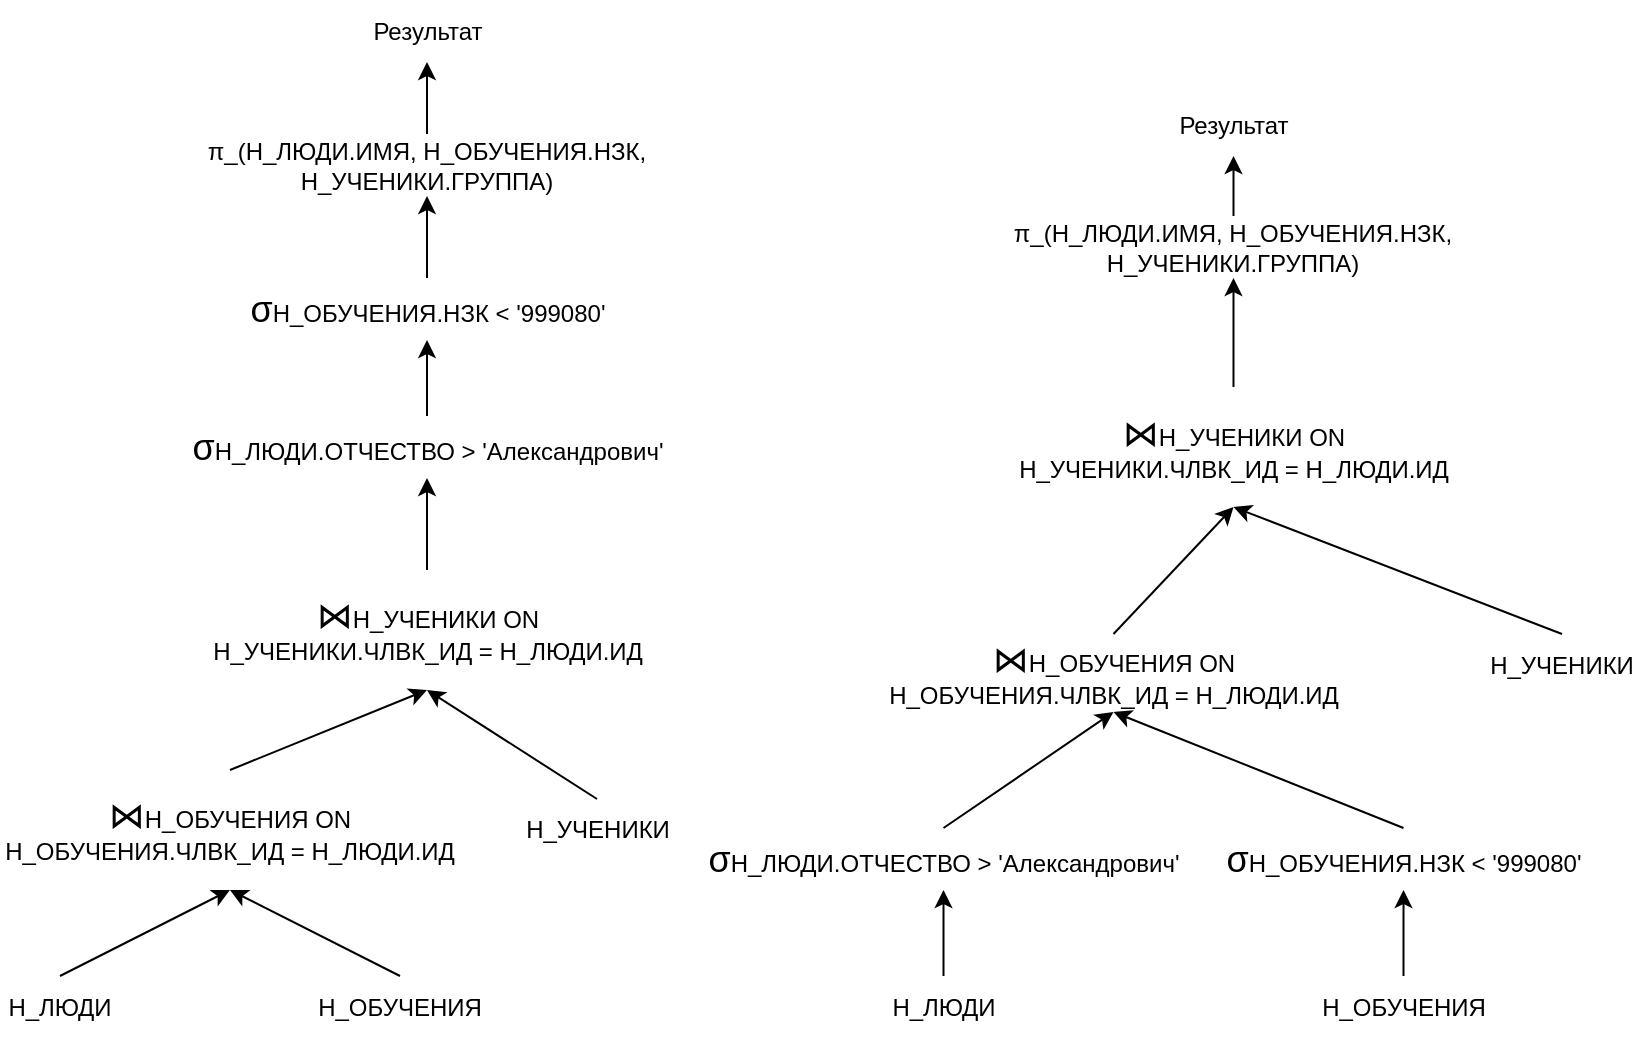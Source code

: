 <mxfile version="21.3.2" type="device">
  <diagram name="Page-1" id="gFbvtrG6Tz3VOzgD1uRf">
    <mxGraphModel dx="1317" dy="583" grid="1" gridSize="10" guides="1" tooltips="1" connect="1" arrows="1" fold="1" page="1" pageScale="1" pageWidth="850" pageHeight="1100" math="0" shadow="0">
      <root>
        <mxCell id="0" />
        <mxCell id="1" parent="0" />
        <mxCell id="m6OPP8jlobxMI2y-k1QJ-1" value="Н_ЛЮДИ" style="text;html=1;strokeColor=none;fillColor=none;align=center;verticalAlign=middle;whiteSpace=wrap;rounded=0;" parent="1" vertex="1">
          <mxGeometry x="9" y="501" width="60" height="31" as="geometry" />
        </mxCell>
        <mxCell id="m6OPP8jlobxMI2y-k1QJ-2" value="Н_ОБУЧЕНИЯ" style="text;html=1;strokeColor=none;fillColor=none;align=center;verticalAlign=middle;whiteSpace=wrap;rounded=0;" parent="1" vertex="1">
          <mxGeometry x="179" y="501" width="60" height="31" as="geometry" />
        </mxCell>
        <mxCell id="m6OPP8jlobxMI2y-k1QJ-4" value="" style="endArrow=classic;html=1;rounded=0;exitX=0.5;exitY=0;exitDx=0;exitDy=0;entryX=0.5;entryY=1;entryDx=0;entryDy=0;" parent="1" source="m6OPP8jlobxMI2y-k1QJ-1" target="m6OPP8jlobxMI2y-k1QJ-7" edge="1">
          <mxGeometry width="50" height="50" relative="1" as="geometry">
            <mxPoint x="239" y="401" as="sourcePoint" />
            <mxPoint x="127" y="462.0" as="targetPoint" />
          </mxGeometry>
        </mxCell>
        <mxCell id="m6OPP8jlobxMI2y-k1QJ-6" value="" style="endArrow=classic;html=1;rounded=0;exitX=0.5;exitY=0;exitDx=0;exitDy=0;entryX=0.5;entryY=1;entryDx=0;entryDy=0;" parent="1" source="m6OPP8jlobxMI2y-k1QJ-2" target="m6OPP8jlobxMI2y-k1QJ-7" edge="1">
          <mxGeometry width="50" height="50" relative="1" as="geometry">
            <mxPoint x="189" y="401" as="sourcePoint" />
            <mxPoint x="127" y="462.0" as="targetPoint" />
          </mxGeometry>
        </mxCell>
        <mxCell id="m6OPP8jlobxMI2y-k1QJ-7" value="&lt;font style=&quot;font-size: 18px;&quot;&gt;⋈&lt;/font&gt;Н_ОБУЧЕНИЯ ON Н_ОБУЧЕНИЯ.ЧЛВК_ИД = Н_ЛЮДИ.ИД" style="text;html=1;strokeColor=none;fillColor=none;align=center;verticalAlign=middle;whiteSpace=wrap;rounded=0;" parent="1" vertex="1">
          <mxGeometry x="9" y="398" width="230" height="60" as="geometry" />
        </mxCell>
        <mxCell id="m6OPP8jlobxMI2y-k1QJ-9" value="&lt;font style=&quot;font-size: 18px;&quot;&gt;σ&lt;/font&gt;Н_ЛЮДИ.ОТЧЕСТВО &amp;gt; &#39;Александрович&#39;" style="text;html=1;strokeColor=none;fillColor=none;align=center;verticalAlign=middle;whiteSpace=wrap;rounded=0;" parent="1" vertex="1">
          <mxGeometry x="101.75" y="221" width="241.5" height="31" as="geometry" />
        </mxCell>
        <mxCell id="m6OPP8jlobxMI2y-k1QJ-10" value="&lt;font style=&quot;font-size: 18px;&quot;&gt;σ&lt;/font&gt;Н_ОБУЧЕНИЯ.НЗК &amp;lt; &#39;999080&#39;" style="text;html=1;strokeColor=none;fillColor=none;align=center;verticalAlign=middle;whiteSpace=wrap;rounded=0;" parent="1" vertex="1">
          <mxGeometry x="131.75" y="152" width="181.5" height="31" as="geometry" />
        </mxCell>
        <mxCell id="m6OPP8jlobxMI2y-k1QJ-11" value="" style="endArrow=classic;html=1;rounded=0;entryX=0.5;entryY=1;entryDx=0;entryDy=0;exitX=0.5;exitY=0;exitDx=0;exitDy=0;" parent="1" source="m6OPP8jlobxMI2y-k1QJ-7" target="m6OPP8jlobxMI2y-k1QJ-37" edge="1">
          <mxGeometry width="50" height="50" relative="1" as="geometry">
            <mxPoint x="99" y="378" as="sourcePoint" />
            <mxPoint x="229" y="322.0" as="targetPoint" />
          </mxGeometry>
        </mxCell>
        <mxCell id="m6OPP8jlobxMI2y-k1QJ-12" value="" style="endArrow=classic;html=1;rounded=0;exitX=0.5;exitY=0;exitDx=0;exitDy=0;entryX=0.5;entryY=1;entryDx=0;entryDy=0;" parent="1" source="m6OPP8jlobxMI2y-k1QJ-37" target="m6OPP8jlobxMI2y-k1QJ-9" edge="1">
          <mxGeometry width="50" height="50" relative="1" as="geometry">
            <mxPoint x="229" y="291" as="sourcePoint" />
            <mxPoint x="164" y="331" as="targetPoint" />
          </mxGeometry>
        </mxCell>
        <mxCell id="m6OPP8jlobxMI2y-k1QJ-13" value="" style="endArrow=classic;html=1;rounded=0;exitX=0.5;exitY=0;exitDx=0;exitDy=0;entryX=0.5;entryY=1;entryDx=0;entryDy=0;" parent="1" source="m6OPP8jlobxMI2y-k1QJ-9" target="m6OPP8jlobxMI2y-k1QJ-10" edge="1">
          <mxGeometry width="50" height="50" relative="1" as="geometry">
            <mxPoint x="164" y="301" as="sourcePoint" />
            <mxPoint x="164" y="261" as="targetPoint" />
          </mxGeometry>
        </mxCell>
        <mxCell id="m6OPP8jlobxMI2y-k1QJ-14" value="Результат" style="text;html=1;strokeColor=none;fillColor=none;align=center;verticalAlign=middle;whiteSpace=wrap;rounded=0;" parent="1" vertex="1">
          <mxGeometry x="192.5" y="13" width="60" height="31" as="geometry" />
        </mxCell>
        <mxCell id="m6OPP8jlobxMI2y-k1QJ-15" value="" style="endArrow=classic;html=1;rounded=0;exitX=0.5;exitY=0;exitDx=0;exitDy=0;entryX=0.5;entryY=1;entryDx=0;entryDy=0;" parent="1" source="m6OPP8jlobxMI2y-k1QJ-10" target="lh5B-mBKNamE_A2fynEn-2" edge="1">
          <mxGeometry width="50" height="50" relative="1" as="geometry">
            <mxPoint x="154" y="152" as="sourcePoint" />
            <mxPoint x="222.5" y="114" as="targetPoint" />
          </mxGeometry>
        </mxCell>
        <mxCell id="m6OPP8jlobxMI2y-k1QJ-35" value="Н_УЧЕНИКИ" style="text;html=1;strokeColor=none;fillColor=none;align=center;verticalAlign=middle;whiteSpace=wrap;rounded=0;" parent="1" vertex="1">
          <mxGeometry x="277.5" y="412.5" width="60" height="31" as="geometry" />
        </mxCell>
        <mxCell id="m6OPP8jlobxMI2y-k1QJ-37" value="&lt;font style=&quot;font-size: 18px;&quot;&gt;⋈&lt;/font&gt;Н_УЧЕНИКИ ON &lt;font style=&quot;font-size: 18px;&quot;&gt;&lt;/font&gt;Н_УЧЕНИКИ.ЧЛВК_ИД = Н_ЛЮДИ.ИД" style="text;html=1;strokeColor=none;fillColor=none;align=center;verticalAlign=middle;whiteSpace=wrap;rounded=0;" parent="1" vertex="1">
          <mxGeometry x="107.5" y="298" width="230" height="60" as="geometry" />
        </mxCell>
        <mxCell id="m6OPP8jlobxMI2y-k1QJ-38" value="" style="endArrow=classic;html=1;rounded=0;entryX=0.5;entryY=1;entryDx=0;entryDy=0;exitX=0.5;exitY=0;exitDx=0;exitDy=0;" parent="1" source="m6OPP8jlobxMI2y-k1QJ-35" target="m6OPP8jlobxMI2y-k1QJ-37" edge="1">
          <mxGeometry width="50" height="50" relative="1" as="geometry">
            <mxPoint x="329" y="468" as="sourcePoint" />
            <mxPoint x="619" y="408" as="targetPoint" />
          </mxGeometry>
        </mxCell>
        <mxCell id="m6OPP8jlobxMI2y-k1QJ-39" value="Н_ЛЮДИ" style="text;html=1;strokeColor=none;fillColor=none;align=center;verticalAlign=middle;whiteSpace=wrap;rounded=0;" parent="1" vertex="1">
          <mxGeometry x="450.75" y="501" width="60" height="31" as="geometry" />
        </mxCell>
        <mxCell id="m6OPP8jlobxMI2y-k1QJ-40" value="Н_ОБУЧЕНИЯ" style="text;html=1;strokeColor=none;fillColor=none;align=center;verticalAlign=middle;whiteSpace=wrap;rounded=0;" parent="1" vertex="1">
          <mxGeometry x="680.75" y="501" width="60" height="31" as="geometry" />
        </mxCell>
        <mxCell id="m6OPP8jlobxMI2y-k1QJ-41" value="" style="endArrow=classic;html=1;rounded=0;exitX=0.5;exitY=0;exitDx=0;exitDy=0;entryX=0.5;entryY=1;entryDx=0;entryDy=0;" parent="1" source="m6OPP8jlobxMI2y-k1QJ-39" target="m6OPP8jlobxMI2y-k1QJ-44" edge="1">
          <mxGeometry width="50" height="50" relative="1" as="geometry">
            <mxPoint x="590" y="401" as="sourcePoint" />
            <mxPoint x="420" y="400" as="targetPoint" />
          </mxGeometry>
        </mxCell>
        <mxCell id="m6OPP8jlobxMI2y-k1QJ-42" value="" style="endArrow=classic;html=1;rounded=0;exitX=0.5;exitY=0;exitDx=0;exitDy=0;entryX=0.5;entryY=1;entryDx=0;entryDy=0;" parent="1" source="m6OPP8jlobxMI2y-k1QJ-40" target="m6OPP8jlobxMI2y-k1QJ-45" edge="1">
          <mxGeometry width="50" height="50" relative="1" as="geometry">
            <mxPoint x="540" y="401" as="sourcePoint" />
            <mxPoint x="650" y="410" as="targetPoint" />
          </mxGeometry>
        </mxCell>
        <mxCell id="m6OPP8jlobxMI2y-k1QJ-43" value="&lt;font style=&quot;font-size: 18px;&quot;&gt;⋈&lt;/font&gt;Н_ОБУЧЕНИЯ ON Н_ОБУЧЕНИЯ.ЧЛВК_ИД = Н_ЛЮДИ.ИД" style="text;html=1;strokeColor=none;fillColor=none;align=center;verticalAlign=middle;whiteSpace=wrap;rounded=0;" parent="1" vertex="1">
          <mxGeometry x="450.75" y="330" width="230" height="39" as="geometry" />
        </mxCell>
        <mxCell id="m6OPP8jlobxMI2y-k1QJ-44" value="&lt;font style=&quot;font-size: 18px;&quot;&gt;σ&lt;/font&gt;Н_ЛЮДИ.ОТЧЕСТВО &amp;gt; &#39;Александрович&#39;" style="text;html=1;strokeColor=none;fillColor=none;align=center;verticalAlign=middle;whiteSpace=wrap;rounded=0;" parent="1" vertex="1">
          <mxGeometry x="360" y="427" width="241.5" height="31" as="geometry" />
        </mxCell>
        <mxCell id="m6OPP8jlobxMI2y-k1QJ-45" value="&lt;font style=&quot;font-size: 18px;&quot;&gt;σ&lt;/font&gt;Н_ОБУЧЕНИЯ.НЗК &amp;lt; &#39;999080&#39;" style="text;html=1;strokeColor=none;fillColor=none;align=center;verticalAlign=middle;whiteSpace=wrap;rounded=0;" parent="1" vertex="1">
          <mxGeometry x="620" y="427" width="181.5" height="31" as="geometry" />
        </mxCell>
        <mxCell id="m6OPP8jlobxMI2y-k1QJ-46" value="" style="endArrow=classic;html=1;rounded=0;entryX=0.5;entryY=1;entryDx=0;entryDy=0;exitX=0.5;exitY=0;exitDx=0;exitDy=0;" parent="1" source="m6OPP8jlobxMI2y-k1QJ-43" target="m6OPP8jlobxMI2y-k1QJ-52" edge="1">
          <mxGeometry width="50" height="50" relative="1" as="geometry">
            <mxPoint x="450" y="378" as="sourcePoint" />
            <mxPoint x="580" y="322.0" as="targetPoint" />
          </mxGeometry>
        </mxCell>
        <mxCell id="m6OPP8jlobxMI2y-k1QJ-49" value="Результат" style="text;html=1;strokeColor=none;fillColor=none;align=center;verticalAlign=middle;whiteSpace=wrap;rounded=0;" parent="1" vertex="1">
          <mxGeometry x="595.75" y="60" width="60" height="31" as="geometry" />
        </mxCell>
        <mxCell id="m6OPP8jlobxMI2y-k1QJ-51" value="Н_УЧЕНИКИ" style="text;html=1;strokeColor=none;fillColor=none;align=center;verticalAlign=middle;whiteSpace=wrap;rounded=0;" parent="1" vertex="1">
          <mxGeometry x="760" y="330" width="60" height="31" as="geometry" />
        </mxCell>
        <mxCell id="m6OPP8jlobxMI2y-k1QJ-52" value="&lt;font style=&quot;font-size: 18px;&quot;&gt;⋈&lt;/font&gt;Н_УЧЕНИКИ ON &lt;font style=&quot;font-size: 18px;&quot;&gt;&lt;/font&gt;Н_УЧЕНИКИ.ЧЛВК_ИД = Н_ЛЮДИ.ИД" style="text;html=1;strokeColor=none;fillColor=none;align=center;verticalAlign=middle;whiteSpace=wrap;rounded=0;" parent="1" vertex="1">
          <mxGeometry x="510.75" y="206.5" width="230" height="60" as="geometry" />
        </mxCell>
        <mxCell id="m6OPP8jlobxMI2y-k1QJ-53" value="" style="endArrow=classic;html=1;rounded=0;entryX=0.5;entryY=1;entryDx=0;entryDy=0;exitX=0.5;exitY=0;exitDx=0;exitDy=0;" parent="1" source="m6OPP8jlobxMI2y-k1QJ-51" target="m6OPP8jlobxMI2y-k1QJ-52" edge="1">
          <mxGeometry width="50" height="50" relative="1" as="geometry">
            <mxPoint x="680" y="468" as="sourcePoint" />
            <mxPoint x="970" y="408" as="targetPoint" />
          </mxGeometry>
        </mxCell>
        <mxCell id="m6OPP8jlobxMI2y-k1QJ-55" value="" style="endArrow=classic;html=1;rounded=0;exitX=0.5;exitY=0;exitDx=0;exitDy=0;entryX=0.5;entryY=1;entryDx=0;entryDy=0;" parent="1" source="m6OPP8jlobxMI2y-k1QJ-45" target="m6OPP8jlobxMI2y-k1QJ-43" edge="1">
          <mxGeometry width="50" height="50" relative="1" as="geometry">
            <mxPoint x="609.31" y="510" as="sourcePoint" />
            <mxPoint x="609.31" y="398" as="targetPoint" />
          </mxGeometry>
        </mxCell>
        <mxCell id="m6OPP8jlobxMI2y-k1QJ-56" value="" style="endArrow=classic;html=1;rounded=0;exitX=0.5;exitY=0;exitDx=0;exitDy=0;entryX=0.5;entryY=1;entryDx=0;entryDy=0;" parent="1" source="m6OPP8jlobxMI2y-k1QJ-44" target="m6OPP8jlobxMI2y-k1QJ-43" edge="1">
          <mxGeometry width="50" height="50" relative="1" as="geometry">
            <mxPoint x="721" y="368" as="sourcePoint" />
            <mxPoint x="460" y="330" as="targetPoint" />
          </mxGeometry>
        </mxCell>
        <mxCell id="m6OPP8jlobxMI2y-k1QJ-57" value="" style="endArrow=classic;html=1;rounded=0;entryX=0.5;entryY=1;entryDx=0;entryDy=0;exitX=0.5;exitY=0;exitDx=0;exitDy=0;" parent="1" source="m6OPP8jlobxMI2y-k1QJ-52" target="lh5B-mBKNamE_A2fynEn-1" edge="1">
          <mxGeometry width="50" height="50" relative="1" as="geometry">
            <mxPoint x="650" y="240" as="sourcePoint" />
            <mxPoint x="625.75" y="161" as="targetPoint" />
          </mxGeometry>
        </mxCell>
        <mxCell id="lh5B-mBKNamE_A2fynEn-1" value="π_(Н_ЛЮДИ.ИМЯ, Н_ОБУЧЕНИЯ.НЗК, Н_УЧЕНИКИ.ГРУППА)" style="text;html=1;strokeColor=none;fillColor=none;align=center;verticalAlign=middle;whiteSpace=wrap;rounded=0;" vertex="1" parent="1">
          <mxGeometry x="485.37" y="121" width="280.75" height="31" as="geometry" />
        </mxCell>
        <mxCell id="lh5B-mBKNamE_A2fynEn-2" value="π_(Н_ЛЮДИ.ИМЯ, Н_ОБУЧЕНИЯ.НЗК, Н_УЧЕНИКИ.ГРУППА)" style="text;html=1;strokeColor=none;fillColor=none;align=center;verticalAlign=middle;whiteSpace=wrap;rounded=0;" vertex="1" parent="1">
          <mxGeometry x="82.13" y="80" width="280.75" height="31" as="geometry" />
        </mxCell>
        <mxCell id="lh5B-mBKNamE_A2fynEn-4" value="" style="endArrow=classic;html=1;rounded=0;exitX=0.5;exitY=0;exitDx=0;exitDy=0;entryX=0.5;entryY=1;entryDx=0;entryDy=0;" edge="1" parent="1" source="lh5B-mBKNamE_A2fynEn-2" target="m6OPP8jlobxMI2y-k1QJ-14">
          <mxGeometry width="50" height="50" relative="1" as="geometry">
            <mxPoint x="233" y="162" as="sourcePoint" />
            <mxPoint x="233" y="121" as="targetPoint" />
          </mxGeometry>
        </mxCell>
        <mxCell id="lh5B-mBKNamE_A2fynEn-5" value="" style="endArrow=classic;html=1;rounded=0;entryX=0.5;entryY=1;entryDx=0;entryDy=0;exitX=0.5;exitY=0;exitDx=0;exitDy=0;" edge="1" parent="1" source="lh5B-mBKNamE_A2fynEn-1" target="m6OPP8jlobxMI2y-k1QJ-49">
          <mxGeometry width="50" height="50" relative="1" as="geometry">
            <mxPoint x="636" y="217" as="sourcePoint" />
            <mxPoint x="610" y="152" as="targetPoint" />
          </mxGeometry>
        </mxCell>
      </root>
    </mxGraphModel>
  </diagram>
</mxfile>

